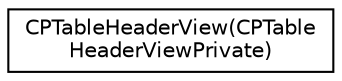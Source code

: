 digraph "Graphical Class Hierarchy"
{
  edge [fontname="Helvetica",fontsize="10",labelfontname="Helvetica",labelfontsize="10"];
  node [fontname="Helvetica",fontsize="10",shape=record];
  rankdir="LR";
  Node1 [label="CPTableHeaderView(CPTable\lHeaderViewPrivate)",height=0.2,width=0.4,color="black", fillcolor="white", style="filled",URL="$category_c_p_table_header_view_07_c_p_table_header_view_private_08.html"];
}
